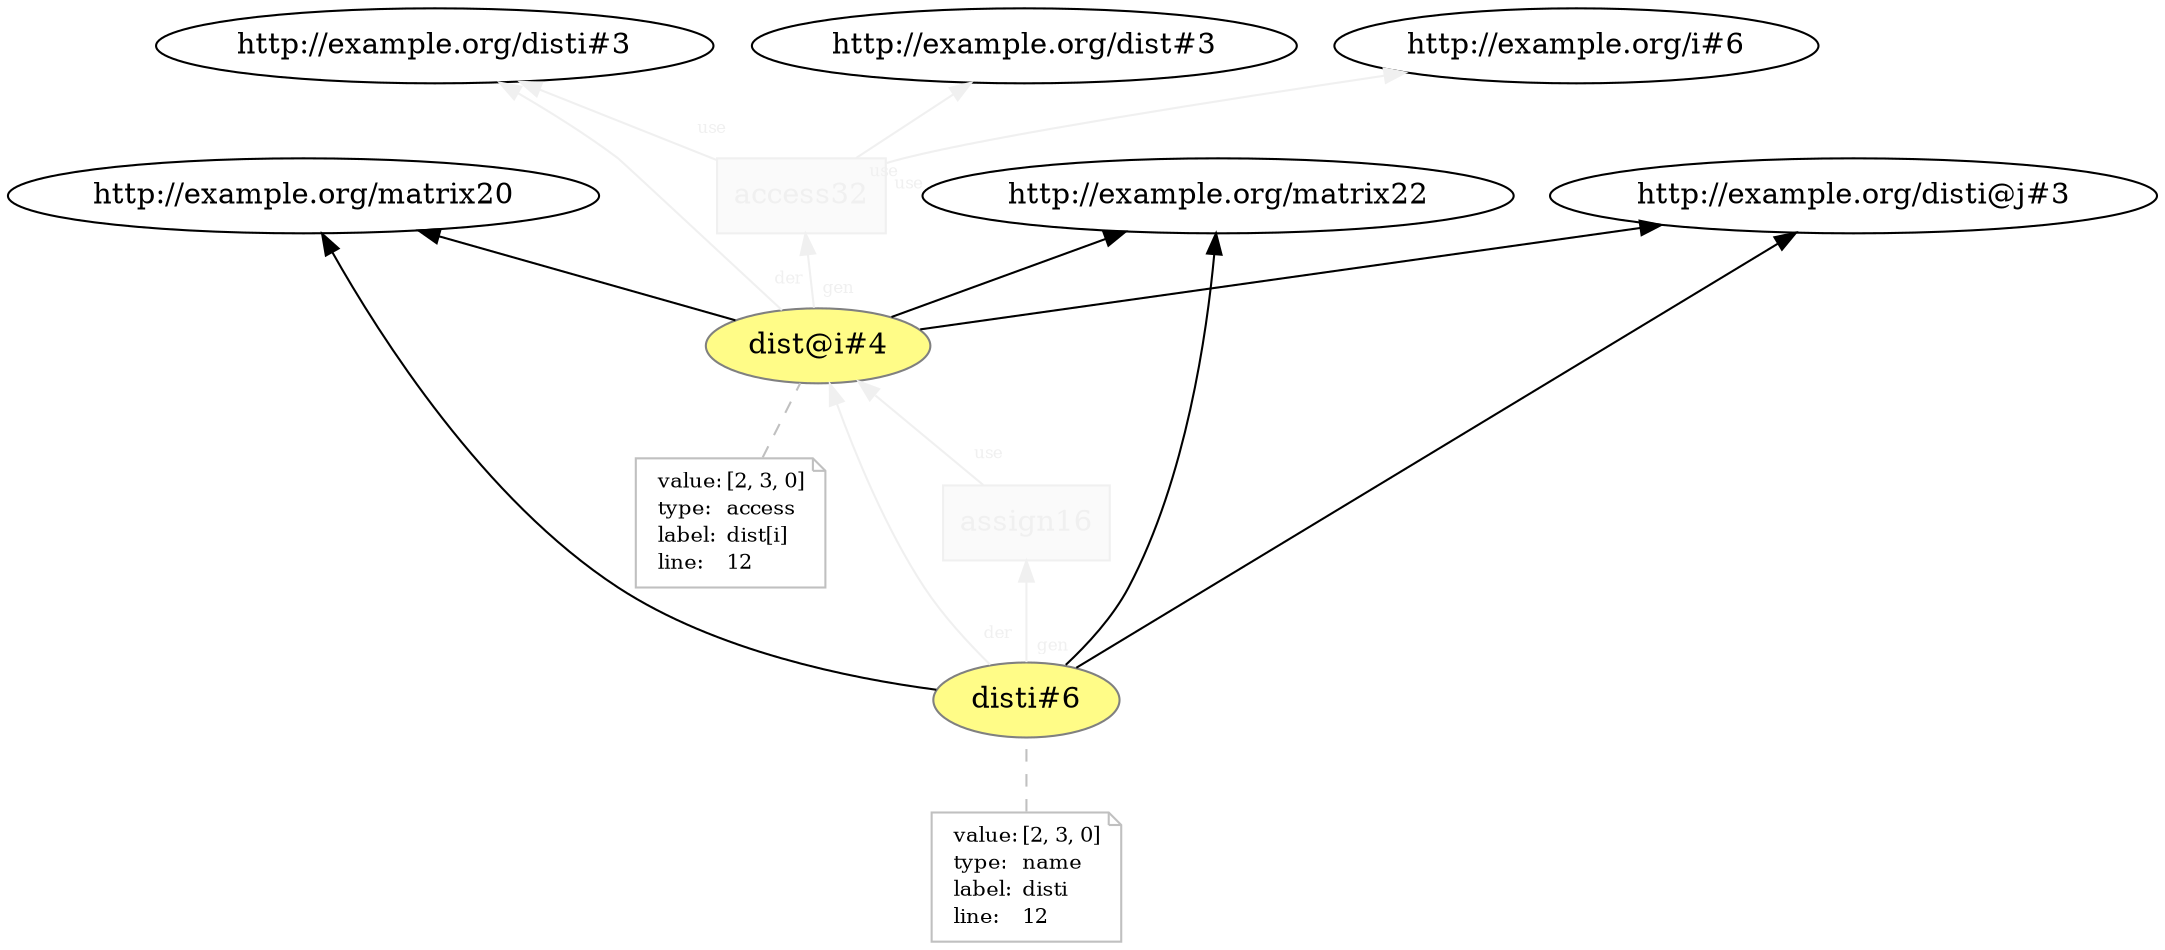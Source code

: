 digraph "PROV" { size="16,12"; rankdir="BT";
"http://example.org/dist@i#4" [fillcolor="#FFFC87",color="#808080",style="filled",label="dist@i#4",URL="http://example.org/dist@i#4"]
"http://example.org/dist@i#4-attrs" [color="gray",shape="note",fontsize="10",fontcolor="black",label=<<TABLE cellpadding="0" border="0">
	<TR>
	    <TD align="left">value:</TD>
	    <TD align="left">[2, 3, 0]</TD>
	</TR>
	<TR>
	    <TD align="left">type:</TD>
	    <TD align="left">access</TD>
	</TR>
	<TR>
	    <TD align="left">label:</TD>
	    <TD align="left">dist[i]</TD>
	</TR>
	<TR>
	    <TD align="left">line:</TD>
	    <TD align="left">12</TD>
	</TR>
</TABLE>>]
"http://example.org/dist@i#4-attrs" -> "http://example.org/dist@i#4" [color="gray",style="dashed",arrowhead="none"]
"http://example.org/dist@i#4" -> "http://example.org/matrix20"
"http://example.org/dist@i#4" -> "http://example.org/matrix22"
"http://example.org/dist@i#4" -> "http://example.org/disti@j#3"
"http://example.org/access32" [fillcolor="#FAFAFA",color="#F0F0F0",shape="polygon",sides="4",style="filled",fontcolor="#F0F0F0",label="access32",URL="http://example.org/access32"]
"http://example.org/dist@i#4" -> "http://example.org/disti#3" [labelfontsize="8",labeldistance="1.5",labelangle="60.0",rotation="20",taillabel="der",fontcolor="#F0F0F0",color="#F0F0F0"]
"http://example.org/access32" -> "http://example.org/dist#3" [labelfontsize="8",labeldistance="1.5",labelangle="60.0",rotation="20",taillabel="use",fontcolor="#F0F0F0",color="#F0F0F0"]
"http://example.org/access32" -> "http://example.org/i#6" [labelfontsize="8",labeldistance="1.5",labelangle="60.0",rotation="20",taillabel="use",fontcolor="#F0F0F0",color="#F0F0F0"]
"http://example.org/disti#6" [fillcolor="#FFFC87",color="#808080",style="filled",label="disti#6",URL="http://example.org/disti#6"]
"http://example.org/disti#6-attrs" [color="gray",shape="note",fontsize="10",fontcolor="black",label=<<TABLE cellpadding="0" border="0">
	<TR>
	    <TD align="left">value:</TD>
	    <TD align="left">[2, 3, 0]</TD>
	</TR>
	<TR>
	    <TD align="left">type:</TD>
	    <TD align="left">name</TD>
	</TR>
	<TR>
	    <TD align="left">label:</TD>
	    <TD align="left">disti</TD>
	</TR>
	<TR>
	    <TD align="left">line:</TD>
	    <TD align="left">12</TD>
	</TR>
</TABLE>>]
"http://example.org/disti#6-attrs" -> "http://example.org/disti#6" [color="gray",style="dashed",arrowhead="none"]
"http://example.org/disti#6" -> "http://example.org/matrix20"
"http://example.org/disti#6" -> "http://example.org/matrix22"
"http://example.org/disti#6" -> "http://example.org/disti@j#3"
"http://example.org/assign16" [fillcolor="#FAFAFA",color="#F0F0F0",shape="polygon",sides="4",style="filled",fontcolor="#F0F0F0",label="assign16",URL="http://example.org/assign16"]
"http://example.org/disti#6" -> "http://example.org/dist@i#4" [labelfontsize="8",labeldistance="1.5",labelangle="60.0",rotation="20",taillabel="der",fontcolor="#F0F0F0",color="#F0F0F0"]
"http://example.org/access32" -> "http://example.org/disti#3" [labelfontsize="8",labeldistance="1.5",labelangle="60.0",rotation="20",taillabel="use",fontcolor="#F0F0F0",color="#F0F0F0"]
"http://example.org/assign16" -> "http://example.org/dist@i#4" [labelfontsize="8",labeldistance="1.5",labelangle="60.0",rotation="20",taillabel="use",fontcolor="#F0F0F0",color="#F0F0F0"]
"http://example.org/disti#6" -> "http://example.org/assign16" [labelfontsize="8",labeldistance="1.5",labelangle="60.0",rotation="20",taillabel="gen",fontcolor="#F0F0F0",color="#F0F0F0"]
"http://example.org/dist@i#4" -> "http://example.org/access32" [labelfontsize="8",labeldistance="1.5",labelangle="60.0",rotation="20",taillabel="gen",fontcolor="#F0F0F0",color="#F0F0F0"]
}